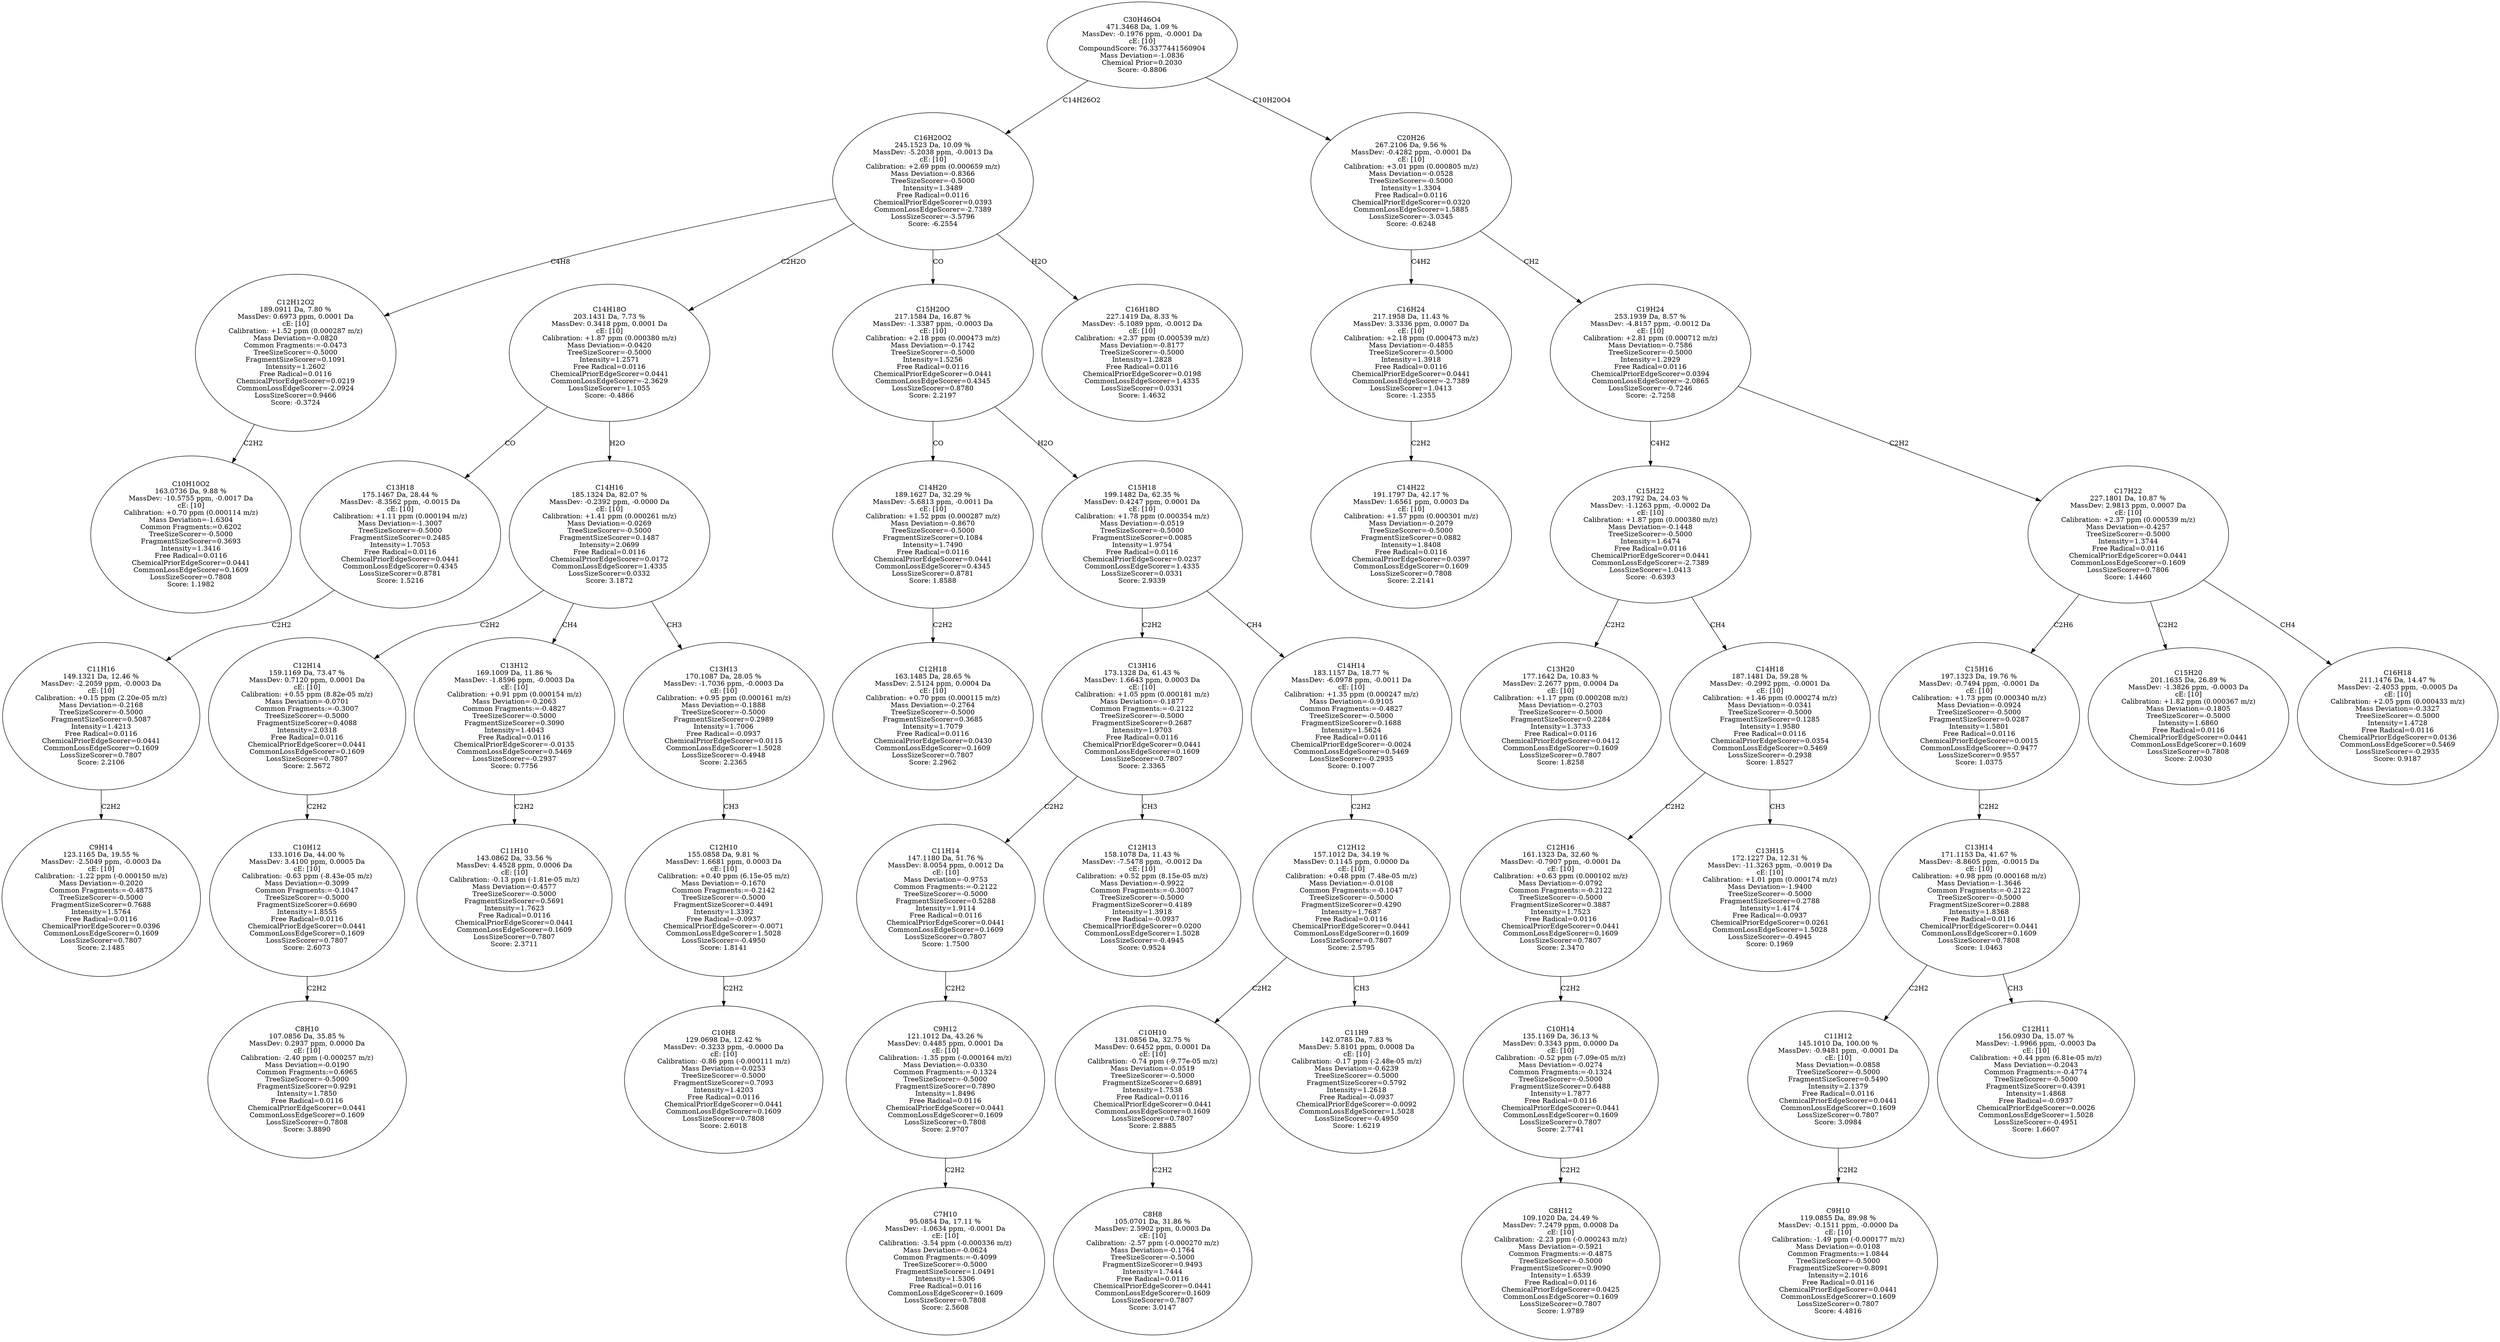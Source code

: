 strict digraph {
v1 [label="C10H10O2\n163.0736 Da, 9.88 %\nMassDev: -10.5755 ppm, -0.0017 Da\ncE: [10]\nCalibration: +0.70 ppm (0.000114 m/z)\nMass Deviation=-1.6304\nCommon Fragments:=0.6202\nTreeSizeScorer=-0.5000\nFragmentSizeScorer=0.3693\nIntensity=1.3416\nFree Radical=0.0116\nChemicalPriorEdgeScorer=0.0441\nCommonLossEdgeScorer=0.1609\nLossSizeScorer=0.7808\nScore: 1.1982"];
v2 [label="C12H12O2\n189.0911 Da, 7.80 %\nMassDev: 0.6973 ppm, 0.0001 Da\ncE: [10]\nCalibration: +1.52 ppm (0.000287 m/z)\nMass Deviation=-0.0820\nCommon Fragments:=-0.0473\nTreeSizeScorer=-0.5000\nFragmentSizeScorer=0.1091\nIntensity=1.2602\nFree Radical=0.0116\nChemicalPriorEdgeScorer=0.0219\nCommonLossEdgeScorer=-2.0924\nLossSizeScorer=0.9466\nScore: -0.3724"];
v3 [label="C9H14\n123.1165 Da, 19.55 %\nMassDev: -2.5049 ppm, -0.0003 Da\ncE: [10]\nCalibration: -1.22 ppm (-0.000150 m/z)\nMass Deviation=-0.2020\nCommon Fragments:=-0.4875\nTreeSizeScorer=-0.5000\nFragmentSizeScorer=0.7688\nIntensity=1.5764\nFree Radical=0.0116\nChemicalPriorEdgeScorer=0.0396\nCommonLossEdgeScorer=0.1609\nLossSizeScorer=0.7807\nScore: 2.1485"];
v4 [label="C11H16\n149.1321 Da, 12.46 %\nMassDev: -2.2059 ppm, -0.0003 Da\ncE: [10]\nCalibration: +0.15 ppm (2.20e-05 m/z)\nMass Deviation=-0.2168\nTreeSizeScorer=-0.5000\nFragmentSizeScorer=0.5087\nIntensity=1.4213\nFree Radical=0.0116\nChemicalPriorEdgeScorer=0.0441\nCommonLossEdgeScorer=0.1609\nLossSizeScorer=0.7807\nScore: 2.2106"];
v5 [label="C13H18\n175.1467 Da, 28.44 %\nMassDev: -8.3562 ppm, -0.0015 Da\ncE: [10]\nCalibration: +1.11 ppm (0.000194 m/z)\nMass Deviation=-1.3007\nTreeSizeScorer=-0.5000\nFragmentSizeScorer=0.2485\nIntensity=1.7053\nFree Radical=0.0116\nChemicalPriorEdgeScorer=0.0441\nCommonLossEdgeScorer=0.4345\nLossSizeScorer=0.8781\nScore: 1.5216"];
v6 [label="C8H10\n107.0856 Da, 35.85 %\nMassDev: 0.2937 ppm, 0.0000 Da\ncE: [10]\nCalibration: -2.40 ppm (-0.000257 m/z)\nMass Deviation=-0.0190\nCommon Fragments:=0.6965\nTreeSizeScorer=-0.5000\nFragmentSizeScorer=0.9291\nIntensity=1.7850\nFree Radical=0.0116\nChemicalPriorEdgeScorer=0.0441\nCommonLossEdgeScorer=0.1609\nLossSizeScorer=0.7808\nScore: 3.8890"];
v7 [label="C10H12\n133.1016 Da, 44.00 %\nMassDev: 3.4100 ppm, 0.0005 Da\ncE: [10]\nCalibration: -0.63 ppm (-8.43e-05 m/z)\nMass Deviation=-0.3099\nCommon Fragments:=-0.1047\nTreeSizeScorer=-0.5000\nFragmentSizeScorer=0.6690\nIntensity=1.8555\nFree Radical=0.0116\nChemicalPriorEdgeScorer=0.0441\nCommonLossEdgeScorer=0.1609\nLossSizeScorer=0.7807\nScore: 2.6073"];
v8 [label="C12H14\n159.1169 Da, 73.47 %\nMassDev: 0.7120 ppm, 0.0001 Da\ncE: [10]\nCalibration: +0.55 ppm (8.82e-05 m/z)\nMass Deviation=-0.0701\nCommon Fragments:=-0.3007\nTreeSizeScorer=-0.5000\nFragmentSizeScorer=0.4088\nIntensity=2.0318\nFree Radical=0.0116\nChemicalPriorEdgeScorer=0.0441\nCommonLossEdgeScorer=0.1609\nLossSizeScorer=0.7807\nScore: 2.5672"];
v9 [label="C11H10\n143.0862 Da, 33.56 %\nMassDev: 4.4528 ppm, 0.0006 Da\ncE: [10]\nCalibration: -0.13 ppm (-1.81e-05 m/z)\nMass Deviation=-0.4577\nTreeSizeScorer=-0.5000\nFragmentSizeScorer=0.5691\nIntensity=1.7623\nFree Radical=0.0116\nChemicalPriorEdgeScorer=0.0441\nCommonLossEdgeScorer=0.1609\nLossSizeScorer=0.7807\nScore: 2.3711"];
v10 [label="C13H12\n169.1009 Da, 11.86 %\nMassDev: -1.8596 ppm, -0.0003 Da\ncE: [10]\nCalibration: +0.91 ppm (0.000154 m/z)\nMass Deviation=-0.2063\nCommon Fragments:=-0.4827\nTreeSizeScorer=-0.5000\nFragmentSizeScorer=0.3090\nIntensity=1.4043\nFree Radical=0.0116\nChemicalPriorEdgeScorer=-0.0135\nCommonLossEdgeScorer=0.5469\nLossSizeScorer=-0.2937\nScore: 0.7756"];
v11 [label="C10H8\n129.0698 Da, 12.42 %\nMassDev: -0.3233 ppm, -0.0000 Da\ncE: [10]\nCalibration: -0.86 ppm (-0.000111 m/z)\nMass Deviation=-0.0253\nTreeSizeScorer=-0.5000\nFragmentSizeScorer=0.7093\nIntensity=1.4203\nFree Radical=0.0116\nChemicalPriorEdgeScorer=0.0441\nCommonLossEdgeScorer=0.1609\nLossSizeScorer=0.7808\nScore: 2.6018"];
v12 [label="C12H10\n155.0858 Da, 9.81 %\nMassDev: 1.6681 ppm, 0.0003 Da\ncE: [10]\nCalibration: +0.40 ppm (6.15e-05 m/z)\nMass Deviation=-0.1670\nCommon Fragments:=-0.2142\nTreeSizeScorer=-0.5000\nFragmentSizeScorer=0.4491\nIntensity=1.3392\nFree Radical=-0.0937\nChemicalPriorEdgeScorer=-0.0071\nCommonLossEdgeScorer=1.5028\nLossSizeScorer=-0.4950\nScore: 1.8141"];
v13 [label="C13H13\n170.1087 Da, 28.05 %\nMassDev: -1.7036 ppm, -0.0003 Da\ncE: [10]\nCalibration: +0.95 ppm (0.000161 m/z)\nMass Deviation=-0.1888\nTreeSizeScorer=-0.5000\nFragmentSizeScorer=0.2989\nIntensity=1.7006\nFree Radical=-0.0937\nChemicalPriorEdgeScorer=0.0115\nCommonLossEdgeScorer=1.5028\nLossSizeScorer=-0.4948\nScore: 2.2365"];
v14 [label="C14H16\n185.1324 Da, 82.07 %\nMassDev: -0.2392 ppm, -0.0000 Da\ncE: [10]\nCalibration: +1.41 ppm (0.000261 m/z)\nMass Deviation=-0.0269\nTreeSizeScorer=-0.5000\nFragmentSizeScorer=0.1487\nIntensity=2.0699\nFree Radical=0.0116\nChemicalPriorEdgeScorer=0.0172\nCommonLossEdgeScorer=1.4335\nLossSizeScorer=0.0332\nScore: 3.1872"];
v15 [label="C14H18O\n203.1431 Da, 7.73 %\nMassDev: 0.3418 ppm, 0.0001 Da\ncE: [10]\nCalibration: +1.87 ppm (0.000380 m/z)\nMass Deviation=-0.0420\nTreeSizeScorer=-0.5000\nIntensity=1.2571\nFree Radical=0.0116\nChemicalPriorEdgeScorer=0.0441\nCommonLossEdgeScorer=-2.3629\nLossSizeScorer=1.1055\nScore: -0.4866"];
v16 [label="C12H18\n163.1485 Da, 28.65 %\nMassDev: 2.5124 ppm, 0.0004 Da\ncE: [10]\nCalibration: +0.70 ppm (0.000115 m/z)\nMass Deviation=-0.2764\nTreeSizeScorer=-0.5000\nFragmentSizeScorer=0.3685\nIntensity=1.7079\nFree Radical=0.0116\nChemicalPriorEdgeScorer=0.0430\nCommonLossEdgeScorer=0.1609\nLossSizeScorer=0.7807\nScore: 2.2962"];
v17 [label="C14H20\n189.1627 Da, 32.29 %\nMassDev: -5.6813 ppm, -0.0011 Da\ncE: [10]\nCalibration: +1.52 ppm (0.000287 m/z)\nMass Deviation=-0.8670\nTreeSizeScorer=-0.5000\nFragmentSizeScorer=0.1084\nIntensity=1.7490\nFree Radical=0.0116\nChemicalPriorEdgeScorer=0.0441\nCommonLossEdgeScorer=0.4345\nLossSizeScorer=0.8781\nScore: 1.8588"];
v18 [label="C7H10\n95.0854 Da, 17.11 %\nMassDev: -1.0634 ppm, -0.0001 Da\ncE: [10]\nCalibration: -3.54 ppm (-0.000336 m/z)\nMass Deviation=-0.0624\nCommon Fragments:=-0.4099\nTreeSizeScorer=-0.5000\nFragmentSizeScorer=1.0491\nIntensity=1.5306\nFree Radical=0.0116\nCommonLossEdgeScorer=0.1609\nLossSizeScorer=0.7808\nScore: 2.5608"];
v19 [label="C9H12\n121.1012 Da, 43.26 %\nMassDev: 0.4485 ppm, 0.0001 Da\ncE: [10]\nCalibration: -1.35 ppm (-0.000164 m/z)\nMass Deviation=-0.0330\nCommon Fragments:=-0.1324\nTreeSizeScorer=-0.5000\nFragmentSizeScorer=0.7890\nIntensity=1.8496\nFree Radical=0.0116\nChemicalPriorEdgeScorer=0.0441\nCommonLossEdgeScorer=0.1609\nLossSizeScorer=0.7808\nScore: 2.9707"];
v20 [label="C11H14\n147.1180 Da, 51.76 %\nMassDev: 8.0054 ppm, 0.0012 Da\ncE: [10]\nMass Deviation=-0.9753\nCommon Fragments:=-0.2122\nTreeSizeScorer=-0.5000\nFragmentSizeScorer=0.5288\nIntensity=1.9114\nFree Radical=0.0116\nChemicalPriorEdgeScorer=0.0441\nCommonLossEdgeScorer=0.1609\nLossSizeScorer=0.7807\nScore: 1.7500"];
v21 [label="C12H13\n158.1078 Da, 11.43 %\nMassDev: -7.5478 ppm, -0.0012 Da\ncE: [10]\nCalibration: +0.52 ppm (8.15e-05 m/z)\nMass Deviation=-0.9922\nCommon Fragments:=-0.3007\nTreeSizeScorer=-0.5000\nFragmentSizeScorer=0.4189\nIntensity=1.3918\nFree Radical=-0.0937\nChemicalPriorEdgeScorer=0.0200\nCommonLossEdgeScorer=1.5028\nLossSizeScorer=-0.4945\nScore: 0.9524"];
v22 [label="C13H16\n173.1328 Da, 61.43 %\nMassDev: 1.6643 ppm, 0.0003 Da\ncE: [10]\nCalibration: +1.05 ppm (0.000181 m/z)\nMass Deviation=-0.1877\nCommon Fragments:=-0.2122\nTreeSizeScorer=-0.5000\nFragmentSizeScorer=0.2687\nIntensity=1.9703\nFree Radical=0.0116\nChemicalPriorEdgeScorer=0.0441\nCommonLossEdgeScorer=0.1609\nLossSizeScorer=0.7807\nScore: 2.3365"];
v23 [label="C8H8\n105.0701 Da, 31.86 %\nMassDev: 2.5902 ppm, 0.0003 Da\ncE: [10]\nCalibration: -2.57 ppm (-0.000270 m/z)\nMass Deviation=-0.1764\nTreeSizeScorer=-0.5000\nFragmentSizeScorer=0.9493\nIntensity=1.7444\nFree Radical=0.0116\nChemicalPriorEdgeScorer=0.0441\nCommonLossEdgeScorer=0.1609\nLossSizeScorer=0.7807\nScore: 3.0147"];
v24 [label="C10H10\n131.0856 Da, 32.75 %\nMassDev: 0.6452 ppm, 0.0001 Da\ncE: [10]\nCalibration: -0.74 ppm (-9.77e-05 m/z)\nMass Deviation=-0.0519\nTreeSizeScorer=-0.5000\nFragmentSizeScorer=0.6891\nIntensity=1.7538\nFree Radical=0.0116\nChemicalPriorEdgeScorer=0.0441\nCommonLossEdgeScorer=0.1609\nLossSizeScorer=0.7807\nScore: 2.8885"];
v25 [label="C11H9\n142.0785 Da, 7.83 %\nMassDev: 5.8101 ppm, 0.0008 Da\ncE: [10]\nCalibration: -0.17 ppm (-2.48e-05 m/z)\nMass Deviation=-0.6239\nTreeSizeScorer=-0.5000\nFragmentSizeScorer=0.5792\nIntensity=1.2618\nFree Radical=-0.0937\nChemicalPriorEdgeScorer=-0.0092\nCommonLossEdgeScorer=1.5028\nLossSizeScorer=-0.4950\nScore: 1.6219"];
v26 [label="C12H12\n157.1012 Da, 34.19 %\nMassDev: 0.1145 ppm, 0.0000 Da\ncE: [10]\nCalibration: +0.48 ppm (7.48e-05 m/z)\nMass Deviation=-0.0108\nCommon Fragments:=-0.1047\nTreeSizeScorer=-0.5000\nFragmentSizeScorer=0.4290\nIntensity=1.7687\nFree Radical=0.0116\nChemicalPriorEdgeScorer=0.0441\nCommonLossEdgeScorer=0.1609\nLossSizeScorer=0.7807\nScore: 2.5795"];
v27 [label="C14H14\n183.1157 Da, 18.77 %\nMassDev: -6.0978 ppm, -0.0011 Da\ncE: [10]\nCalibration: +1.35 ppm (0.000247 m/z)\nMass Deviation=-0.9105\nCommon Fragments:=-0.4827\nTreeSizeScorer=-0.5000\nFragmentSizeScorer=0.1688\nIntensity=1.5624\nFree Radical=0.0116\nChemicalPriorEdgeScorer=-0.0024\nCommonLossEdgeScorer=0.5469\nLossSizeScorer=-0.2935\nScore: 0.1007"];
v28 [label="C15H18\n199.1482 Da, 62.35 %\nMassDev: 0.4247 ppm, 0.0001 Da\ncE: [10]\nCalibration: +1.78 ppm (0.000354 m/z)\nMass Deviation=-0.0519\nTreeSizeScorer=-0.5000\nFragmentSizeScorer=0.0085\nIntensity=1.9754\nFree Radical=0.0116\nChemicalPriorEdgeScorer=0.0237\nCommonLossEdgeScorer=1.4335\nLossSizeScorer=0.0331\nScore: 2.9339"];
v29 [label="C15H20O\n217.1584 Da, 16.87 %\nMassDev: -1.3387 ppm, -0.0003 Da\ncE: [10]\nCalibration: +2.18 ppm (0.000473 m/z)\nMass Deviation=-0.1742\nTreeSizeScorer=-0.5000\nIntensity=1.5256\nFree Radical=0.0116\nChemicalPriorEdgeScorer=0.0441\nCommonLossEdgeScorer=0.4345\nLossSizeScorer=0.8780\nScore: 2.2197"];
v30 [label="C16H18O\n227.1419 Da, 8.33 %\nMassDev: -5.1089 ppm, -0.0012 Da\ncE: [10]\nCalibration: +2.37 ppm (0.000539 m/z)\nMass Deviation=-0.8177\nTreeSizeScorer=-0.5000\nIntensity=1.2828\nFree Radical=0.0116\nChemicalPriorEdgeScorer=0.0198\nCommonLossEdgeScorer=1.4335\nLossSizeScorer=0.0331\nScore: 1.4632"];
v31 [label="C16H20O2\n245.1523 Da, 10.09 %\nMassDev: -5.2038 ppm, -0.0013 Da\ncE: [10]\nCalibration: +2.69 ppm (0.000659 m/z)\nMass Deviation=-0.8366\nTreeSizeScorer=-0.5000\nIntensity=1.3489\nFree Radical=0.0116\nChemicalPriorEdgeScorer=0.0393\nCommonLossEdgeScorer=-2.7389\nLossSizeScorer=-3.5796\nScore: -6.2554"];
v32 [label="C14H22\n191.1797 Da, 42.17 %\nMassDev: 1.6561 ppm, 0.0003 Da\ncE: [10]\nCalibration: +1.57 ppm (0.000301 m/z)\nMass Deviation=-0.2079\nTreeSizeScorer=-0.5000\nFragmentSizeScorer=0.0882\nIntensity=1.8408\nFree Radical=0.0116\nChemicalPriorEdgeScorer=0.0397\nCommonLossEdgeScorer=0.1609\nLossSizeScorer=0.7808\nScore: 2.2141"];
v33 [label="C16H24\n217.1958 Da, 11.43 %\nMassDev: 3.3336 ppm, 0.0007 Da\ncE: [10]\nCalibration: +2.18 ppm (0.000473 m/z)\nMass Deviation=-0.4855\nTreeSizeScorer=-0.5000\nIntensity=1.3918\nFree Radical=0.0116\nChemicalPriorEdgeScorer=0.0441\nCommonLossEdgeScorer=-2.7389\nLossSizeScorer=1.0413\nScore: -1.2355"];
v34 [label="C13H20\n177.1642 Da, 10.83 %\nMassDev: 2.2677 ppm, 0.0004 Da\ncE: [10]\nCalibration: +1.17 ppm (0.000208 m/z)\nMass Deviation=-0.2703\nTreeSizeScorer=-0.5000\nFragmentSizeScorer=0.2284\nIntensity=1.3733\nFree Radical=0.0116\nChemicalPriorEdgeScorer=0.0412\nCommonLossEdgeScorer=0.1609\nLossSizeScorer=0.7807\nScore: 1.8258"];
v35 [label="C8H12\n109.1020 Da, 24.49 %\nMassDev: 7.2479 ppm, 0.0008 Da\ncE: [10]\nCalibration: -2.23 ppm (-0.000243 m/z)\nMass Deviation=-0.5921\nCommon Fragments:=-0.4875\nTreeSizeScorer=-0.5000\nFragmentSizeScorer=0.9090\nIntensity=1.6539\nFree Radical=0.0116\nChemicalPriorEdgeScorer=0.0425\nCommonLossEdgeScorer=0.1609\nLossSizeScorer=0.7807\nScore: 1.9789"];
v36 [label="C10H14\n135.1169 Da, 36.13 %\nMassDev: 0.3343 ppm, 0.0000 Da\ncE: [10]\nCalibration: -0.52 ppm (-7.09e-05 m/z)\nMass Deviation=-0.0274\nCommon Fragments:=-0.1324\nTreeSizeScorer=-0.5000\nFragmentSizeScorer=0.6488\nIntensity=1.7877\nFree Radical=0.0116\nChemicalPriorEdgeScorer=0.0441\nCommonLossEdgeScorer=0.1609\nLossSizeScorer=0.7807\nScore: 2.7741"];
v37 [label="C12H16\n161.1323 Da, 32.60 %\nMassDev: -0.7907 ppm, -0.0001 Da\ncE: [10]\nCalibration: +0.63 ppm (0.000102 m/z)\nMass Deviation=-0.0792\nCommon Fragments:=-0.2122\nTreeSizeScorer=-0.5000\nFragmentSizeScorer=0.3887\nIntensity=1.7523\nFree Radical=0.0116\nChemicalPriorEdgeScorer=0.0441\nCommonLossEdgeScorer=0.1609\nLossSizeScorer=0.7807\nScore: 2.3470"];
v38 [label="C13H15\n172.1227 Da, 12.31 %\nMassDev: -11.3263 ppm, -0.0019 Da\ncE: [10]\nCalibration: +1.01 ppm (0.000174 m/z)\nMass Deviation=-1.9400\nTreeSizeScorer=-0.5000\nFragmentSizeScorer=0.2788\nIntensity=1.4174\nFree Radical=-0.0937\nChemicalPriorEdgeScorer=0.0261\nCommonLossEdgeScorer=1.5028\nLossSizeScorer=-0.4945\nScore: 0.1969"];
v39 [label="C14H18\n187.1481 Da, 59.28 %\nMassDev: -0.2992 ppm, -0.0001 Da\ncE: [10]\nCalibration: +1.46 ppm (0.000274 m/z)\nMass Deviation=-0.0341\nTreeSizeScorer=-0.5000\nFragmentSizeScorer=0.1285\nIntensity=1.9580\nFree Radical=0.0116\nChemicalPriorEdgeScorer=0.0354\nCommonLossEdgeScorer=0.5469\nLossSizeScorer=-0.2938\nScore: 1.8527"];
v40 [label="C15H22\n203.1792 Da, 24.03 %\nMassDev: -1.1263 ppm, -0.0002 Da\ncE: [10]\nCalibration: +1.87 ppm (0.000380 m/z)\nMass Deviation=-0.1448\nTreeSizeScorer=-0.5000\nIntensity=1.6474\nFree Radical=0.0116\nChemicalPriorEdgeScorer=0.0441\nCommonLossEdgeScorer=-2.7389\nLossSizeScorer=1.0413\nScore: -0.6393"];
v41 [label="C9H10\n119.0855 Da, 89.98 %\nMassDev: -0.1511 ppm, -0.0000 Da\ncE: [10]\nCalibration: -1.49 ppm (-0.000177 m/z)\nMass Deviation=-0.0108\nCommon Fragments:=1.0844\nTreeSizeScorer=-0.5000\nFragmentSizeScorer=0.8091\nIntensity=2.1016\nFree Radical=0.0116\nChemicalPriorEdgeScorer=0.0441\nCommonLossEdgeScorer=0.1609\nLossSizeScorer=0.7807\nScore: 4.4816"];
v42 [label="C11H12\n145.1010 Da, 100.00 %\nMassDev: -0.9481 ppm, -0.0001 Da\ncE: [10]\nMass Deviation=-0.0858\nTreeSizeScorer=-0.5000\nFragmentSizeScorer=0.5490\nIntensity=2.1379\nFree Radical=0.0116\nChemicalPriorEdgeScorer=0.0441\nCommonLossEdgeScorer=0.1609\nLossSizeScorer=0.7807\nScore: 3.0984"];
v43 [label="C12H11\n156.0930 Da, 15.07 %\nMassDev: -1.9966 ppm, -0.0003 Da\ncE: [10]\nCalibration: +0.44 ppm (6.81e-05 m/z)\nMass Deviation=-0.2043\nCommon Fragments:=-0.4774\nTreeSizeScorer=-0.5000\nFragmentSizeScorer=0.4391\nIntensity=1.4868\nFree Radical=-0.0937\nChemicalPriorEdgeScorer=0.0026\nCommonLossEdgeScorer=1.5028\nLossSizeScorer=-0.4951\nScore: 1.6607"];
v44 [label="C13H14\n171.1153 Da, 41.67 %\nMassDev: -8.8605 ppm, -0.0015 Da\ncE: [10]\nCalibration: +0.98 ppm (0.000168 m/z)\nMass Deviation=-1.3646\nCommon Fragments:=-0.2122\nTreeSizeScorer=-0.5000\nFragmentSizeScorer=0.2888\nIntensity=1.8368\nFree Radical=0.0116\nChemicalPriorEdgeScorer=0.0441\nCommonLossEdgeScorer=0.1609\nLossSizeScorer=0.7808\nScore: 1.0463"];
v45 [label="C15H16\n197.1323 Da, 19.76 %\nMassDev: -0.7494 ppm, -0.0001 Da\ncE: [10]\nCalibration: +1.73 ppm (0.000340 m/z)\nMass Deviation=-0.0924\nTreeSizeScorer=-0.5000\nFragmentSizeScorer=0.0287\nIntensity=1.5801\nFree Radical=0.0116\nChemicalPriorEdgeScorer=0.0015\nCommonLossEdgeScorer=-0.9477\nLossSizeScorer=0.9557\nScore: 1.0375"];
v46 [label="C15H20\n201.1635 Da, 26.89 %\nMassDev: -1.3826 ppm, -0.0003 Da\ncE: [10]\nCalibration: +1.82 ppm (0.000367 m/z)\nMass Deviation=-0.1805\nTreeSizeScorer=-0.5000\nIntensity=1.6860\nFree Radical=0.0116\nChemicalPriorEdgeScorer=0.0441\nCommonLossEdgeScorer=0.1609\nLossSizeScorer=0.7808\nScore: 2.0030"];
v47 [label="C16H18\n211.1476 Da, 14.47 %\nMassDev: -2.4053 ppm, -0.0005 Da\ncE: [10]\nCalibration: +2.05 ppm (0.000433 m/z)\nMass Deviation=-0.3327\nTreeSizeScorer=-0.5000\nIntensity=1.4728\nFree Radical=0.0116\nChemicalPriorEdgeScorer=0.0136\nCommonLossEdgeScorer=0.5469\nLossSizeScorer=-0.2935\nScore: 0.9187"];
v48 [label="C17H22\n227.1801 Da, 10.87 %\nMassDev: 2.9813 ppm, 0.0007 Da\ncE: [10]\nCalibration: +2.37 ppm (0.000539 m/z)\nMass Deviation=-0.4257\nTreeSizeScorer=-0.5000\nIntensity=1.3744\nFree Radical=0.0116\nChemicalPriorEdgeScorer=0.0441\nCommonLossEdgeScorer=0.1609\nLossSizeScorer=0.7806\nScore: 1.4460"];
v49 [label="C19H24\n253.1939 Da, 8.57 %\nMassDev: -4.8157 ppm, -0.0012 Da\ncE: [10]\nCalibration: +2.81 ppm (0.000712 m/z)\nMass Deviation=-0.7586\nTreeSizeScorer=-0.5000\nIntensity=1.2929\nFree Radical=0.0116\nChemicalPriorEdgeScorer=0.0394\nCommonLossEdgeScorer=-2.0865\nLossSizeScorer=-0.7246\nScore: -2.7258"];
v50 [label="C20H26\n267.2106 Da, 9.56 %\nMassDev: -0.4282 ppm, -0.0001 Da\ncE: [10]\nCalibration: +3.01 ppm (0.000805 m/z)\nMass Deviation=-0.0528\nTreeSizeScorer=-0.5000\nIntensity=1.3304\nFree Radical=0.0116\nChemicalPriorEdgeScorer=0.0320\nCommonLossEdgeScorer=1.5885\nLossSizeScorer=-3.0345\nScore: -0.6248"];
v51 [label="C30H46O4\n471.3468 Da, 1.09 %\nMassDev: -0.1976 ppm, -0.0001 Da\ncE: [10]\nCompoundScore: 76.3377441560904\nMass Deviation=-1.0836\nChemical Prior=0.2030\nScore: -0.8806"];
v2 -> v1 [label="C2H2"];
v31 -> v2 [label="C4H8"];
v4 -> v3 [label="C2H2"];
v5 -> v4 [label="C2H2"];
v15 -> v5 [label="CO"];
v7 -> v6 [label="C2H2"];
v8 -> v7 [label="C2H2"];
v14 -> v8 [label="C2H2"];
v10 -> v9 [label="C2H2"];
v14 -> v10 [label="CH4"];
v12 -> v11 [label="C2H2"];
v13 -> v12 [label="CH3"];
v14 -> v13 [label="CH3"];
v15 -> v14 [label="H2O"];
v31 -> v15 [label="C2H2O"];
v17 -> v16 [label="C2H2"];
v29 -> v17 [label="CO"];
v19 -> v18 [label="C2H2"];
v20 -> v19 [label="C2H2"];
v22 -> v20 [label="C2H2"];
v22 -> v21 [label="CH3"];
v28 -> v22 [label="C2H2"];
v24 -> v23 [label="C2H2"];
v26 -> v24 [label="C2H2"];
v26 -> v25 [label="CH3"];
v27 -> v26 [label="C2H2"];
v28 -> v27 [label="CH4"];
v29 -> v28 [label="H2O"];
v31 -> v29 [label="CO"];
v31 -> v30 [label="H2O"];
v51 -> v31 [label="C14H26O2"];
v33 -> v32 [label="C2H2"];
v50 -> v33 [label="C4H2"];
v40 -> v34 [label="C2H2"];
v36 -> v35 [label="C2H2"];
v37 -> v36 [label="C2H2"];
v39 -> v37 [label="C2H2"];
v39 -> v38 [label="CH3"];
v40 -> v39 [label="CH4"];
v49 -> v40 [label="C4H2"];
v42 -> v41 [label="C2H2"];
v44 -> v42 [label="C2H2"];
v44 -> v43 [label="CH3"];
v45 -> v44 [label="C2H2"];
v48 -> v45 [label="C2H6"];
v48 -> v46 [label="C2H2"];
v48 -> v47 [label="CH4"];
v49 -> v48 [label="C2H2"];
v50 -> v49 [label="CH2"];
v51 -> v50 [label="C10H20O4"];
}